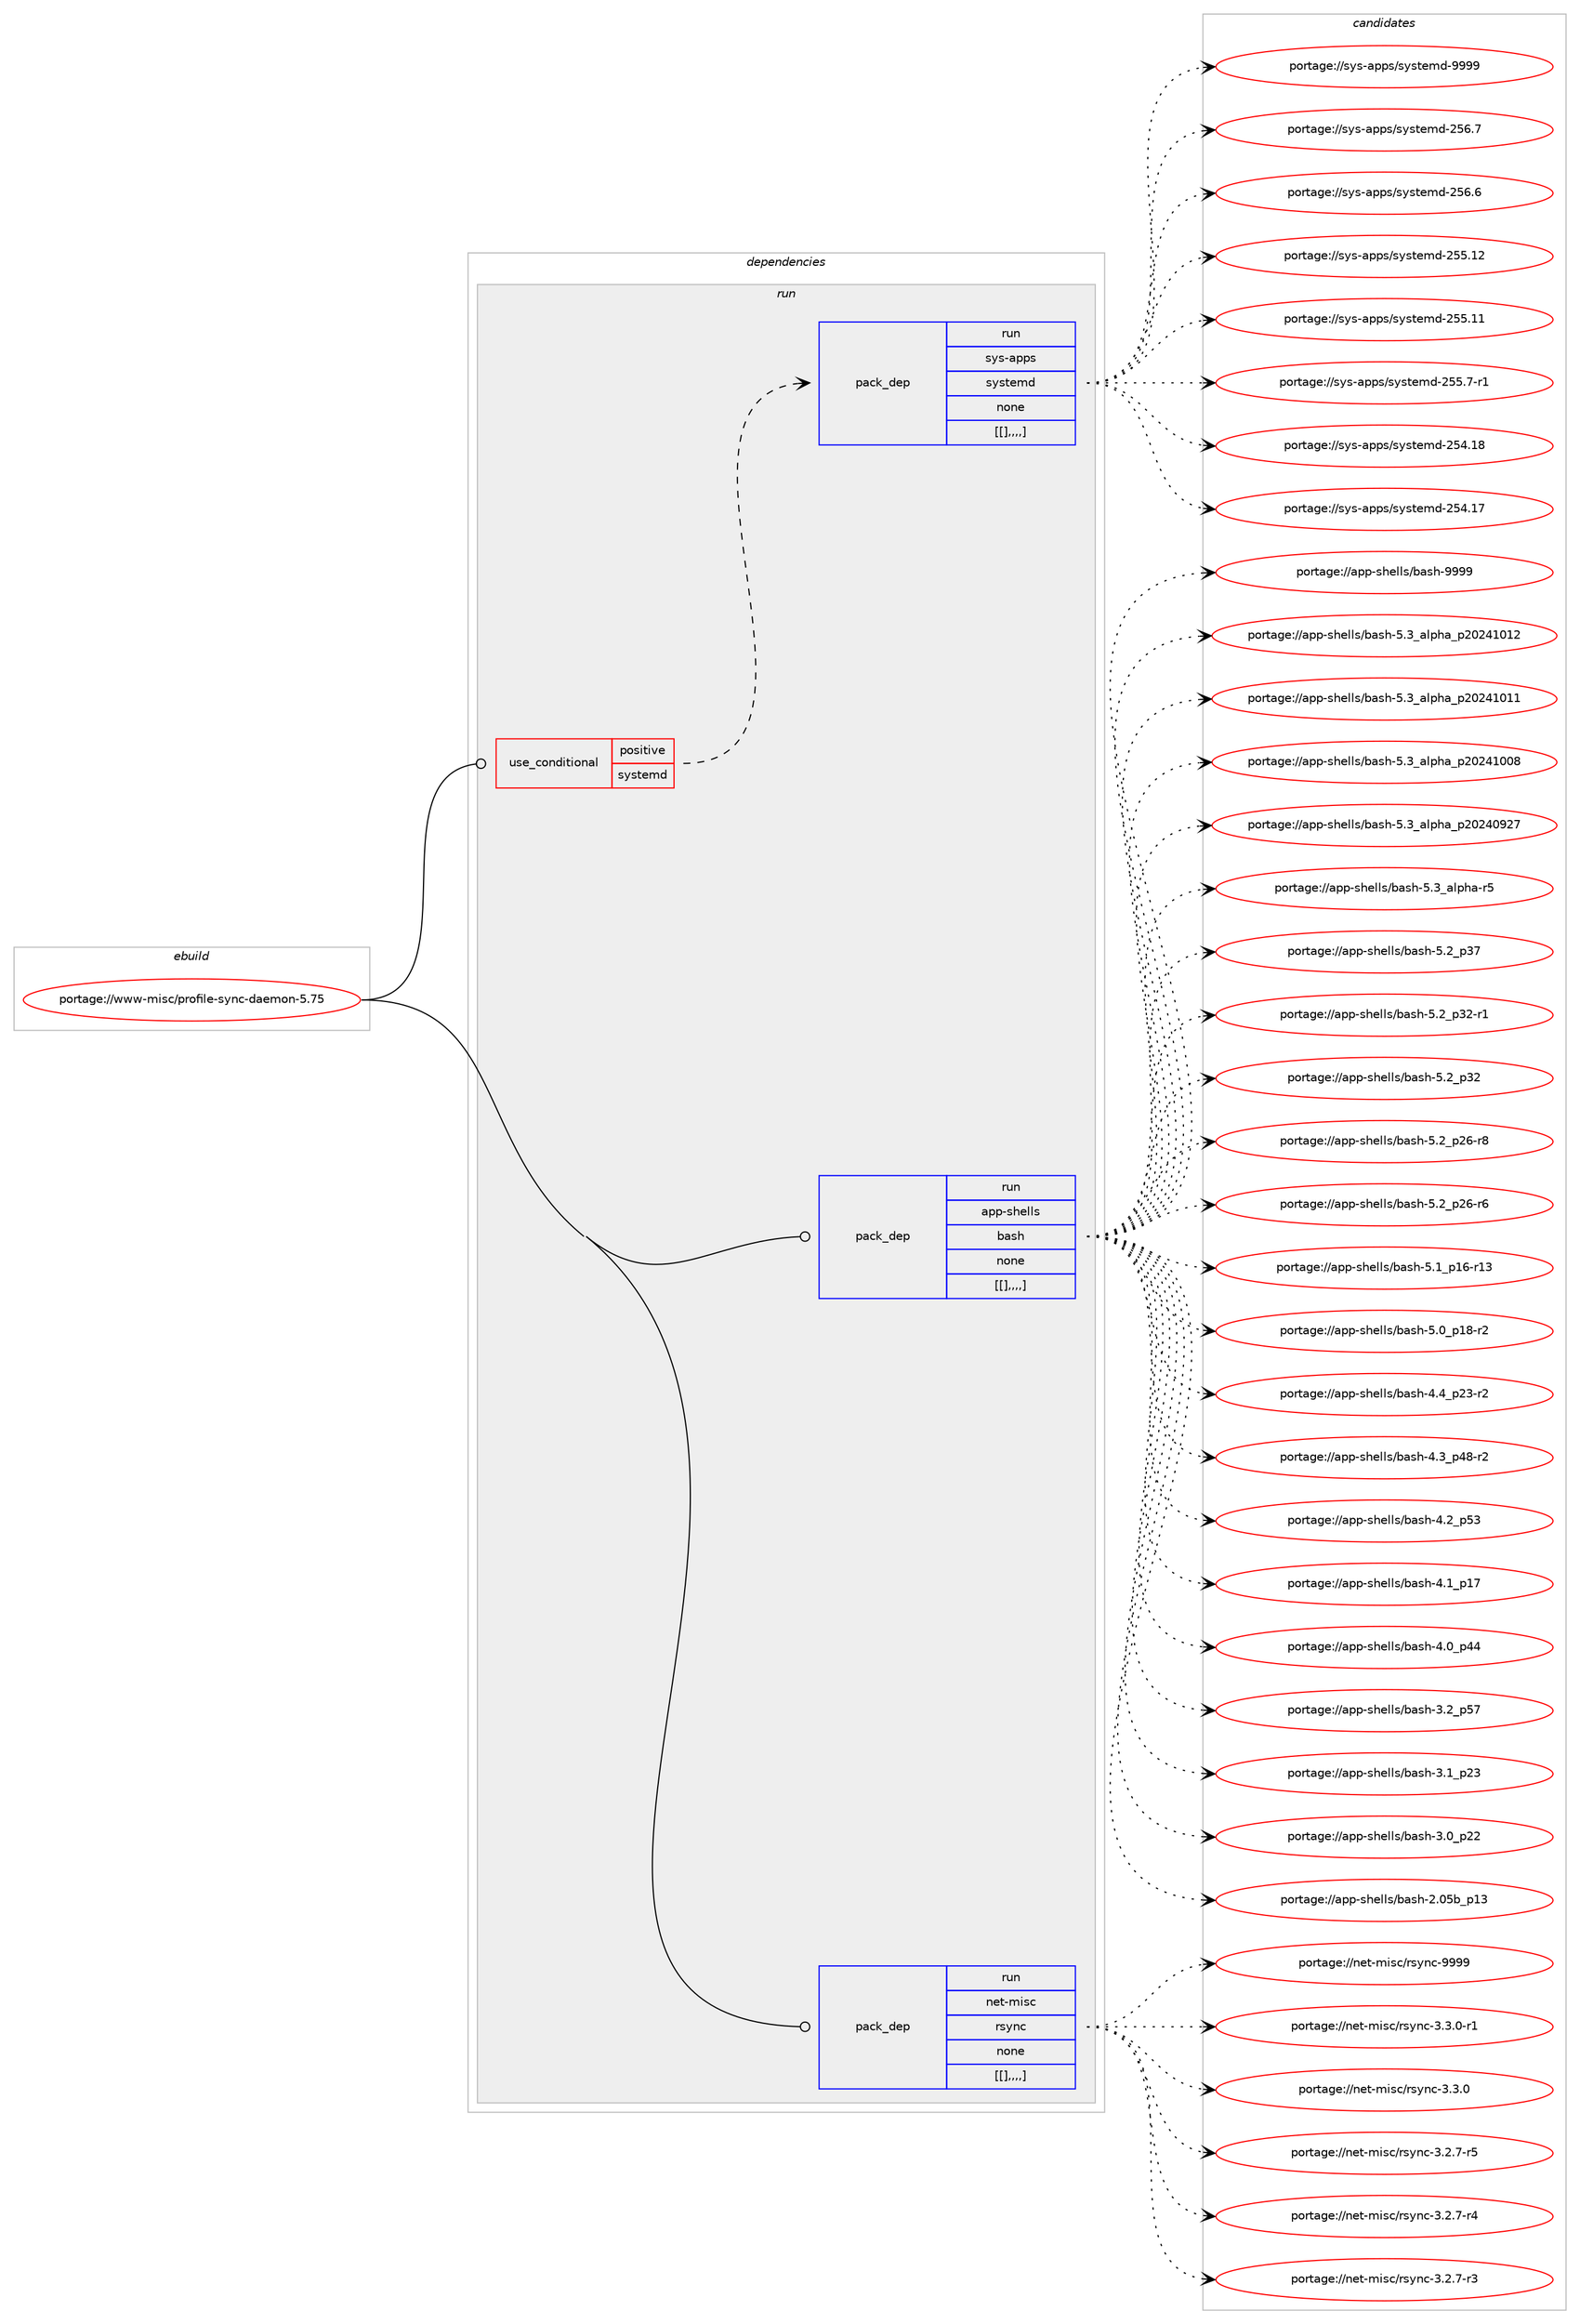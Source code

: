 digraph prolog {

# *************
# Graph options
# *************

newrank=true;
concentrate=true;
compound=true;
graph [rankdir=LR,fontname=Helvetica,fontsize=10,ranksep=1.5];#, ranksep=2.5, nodesep=0.2];
edge  [arrowhead=vee];
node  [fontname=Helvetica,fontsize=10];

# **********
# The ebuild
# **********

subgraph cluster_leftcol {
color=gray;
label=<<i>ebuild</i>>;
id [label="portage://www-misc/profile-sync-daemon-5.75", color=red, width=4, href="../www-misc/profile-sync-daemon-5.75.svg"];
}

# ****************
# The dependencies
# ****************

subgraph cluster_midcol {
color=gray;
label=<<i>dependencies</i>>;
subgraph cluster_compile {
fillcolor="#eeeeee";
style=filled;
label=<<i>compile</i>>;
}
subgraph cluster_compileandrun {
fillcolor="#eeeeee";
style=filled;
label=<<i>compile and run</i>>;
}
subgraph cluster_run {
fillcolor="#eeeeee";
style=filled;
label=<<i>run</i>>;
subgraph cond305 {
dependency2266 [label=<<TABLE BORDER="0" CELLBORDER="1" CELLSPACING="0" CELLPADDING="4"><TR><TD ROWSPAN="3" CELLPADDING="10">use_conditional</TD></TR><TR><TD>positive</TD></TR><TR><TD>systemd</TD></TR></TABLE>>, shape=none, color=red];
subgraph pack1821 {
dependency2267 [label=<<TABLE BORDER="0" CELLBORDER="1" CELLSPACING="0" CELLPADDING="4" WIDTH="220"><TR><TD ROWSPAN="6" CELLPADDING="30">pack_dep</TD></TR><TR><TD WIDTH="110">run</TD></TR><TR><TD>sys-apps</TD></TR><TR><TD>systemd</TD></TR><TR><TD>none</TD></TR><TR><TD>[[],,,,]</TD></TR></TABLE>>, shape=none, color=blue];
}
dependency2266:e -> dependency2267:w [weight=20,style="dashed",arrowhead="vee"];
}
id:e -> dependency2266:w [weight=20,style="solid",arrowhead="odot"];
subgraph pack1822 {
dependency2268 [label=<<TABLE BORDER="0" CELLBORDER="1" CELLSPACING="0" CELLPADDING="4" WIDTH="220"><TR><TD ROWSPAN="6" CELLPADDING="30">pack_dep</TD></TR><TR><TD WIDTH="110">run</TD></TR><TR><TD>app-shells</TD></TR><TR><TD>bash</TD></TR><TR><TD>none</TD></TR><TR><TD>[[],,,,]</TD></TR></TABLE>>, shape=none, color=blue];
}
id:e -> dependency2268:w [weight=20,style="solid",arrowhead="odot"];
subgraph pack1823 {
dependency2269 [label=<<TABLE BORDER="0" CELLBORDER="1" CELLSPACING="0" CELLPADDING="4" WIDTH="220"><TR><TD ROWSPAN="6" CELLPADDING="30">pack_dep</TD></TR><TR><TD WIDTH="110">run</TD></TR><TR><TD>net-misc</TD></TR><TR><TD>rsync</TD></TR><TR><TD>none</TD></TR><TR><TD>[[],,,,]</TD></TR></TABLE>>, shape=none, color=blue];
}
id:e -> dependency2269:w [weight=20,style="solid",arrowhead="odot"];
}
}

# **************
# The candidates
# **************

subgraph cluster_choices {
rank=same;
color=gray;
label=<<i>candidates</i>>;

subgraph choice1821 {
color=black;
nodesep=1;
choice1151211154597112112115471151211151161011091004557575757 [label="portage://sys-apps/systemd-9999", color=red, width=4,href="../sys-apps/systemd-9999.svg"];
choice115121115459711211211547115121115116101109100455053544655 [label="portage://sys-apps/systemd-256.7", color=red, width=4,href="../sys-apps/systemd-256.7.svg"];
choice115121115459711211211547115121115116101109100455053544654 [label="portage://sys-apps/systemd-256.6", color=red, width=4,href="../sys-apps/systemd-256.6.svg"];
choice11512111545971121121154711512111511610110910045505353464950 [label="portage://sys-apps/systemd-255.12", color=red, width=4,href="../sys-apps/systemd-255.12.svg"];
choice11512111545971121121154711512111511610110910045505353464949 [label="portage://sys-apps/systemd-255.11", color=red, width=4,href="../sys-apps/systemd-255.11.svg"];
choice1151211154597112112115471151211151161011091004550535346554511449 [label="portage://sys-apps/systemd-255.7-r1", color=red, width=4,href="../sys-apps/systemd-255.7-r1.svg"];
choice11512111545971121121154711512111511610110910045505352464956 [label="portage://sys-apps/systemd-254.18", color=red, width=4,href="../sys-apps/systemd-254.18.svg"];
choice11512111545971121121154711512111511610110910045505352464955 [label="portage://sys-apps/systemd-254.17", color=red, width=4,href="../sys-apps/systemd-254.17.svg"];
dependency2267:e -> choice1151211154597112112115471151211151161011091004557575757:w [style=dotted,weight="100"];
dependency2267:e -> choice115121115459711211211547115121115116101109100455053544655:w [style=dotted,weight="100"];
dependency2267:e -> choice115121115459711211211547115121115116101109100455053544654:w [style=dotted,weight="100"];
dependency2267:e -> choice11512111545971121121154711512111511610110910045505353464950:w [style=dotted,weight="100"];
dependency2267:e -> choice11512111545971121121154711512111511610110910045505353464949:w [style=dotted,weight="100"];
dependency2267:e -> choice1151211154597112112115471151211151161011091004550535346554511449:w [style=dotted,weight="100"];
dependency2267:e -> choice11512111545971121121154711512111511610110910045505352464956:w [style=dotted,weight="100"];
dependency2267:e -> choice11512111545971121121154711512111511610110910045505352464955:w [style=dotted,weight="100"];
}
subgraph choice1822 {
color=black;
nodesep=1;
choice97112112451151041011081081154798971151044557575757 [label="portage://app-shells/bash-9999", color=red, width=4,href="../app-shells/bash-9999.svg"];
choice971121124511510410110810811547989711510445534651959710811210497951125048505249484950 [label="portage://app-shells/bash-5.3_alpha_p20241012", color=red, width=4,href="../app-shells/bash-5.3_alpha_p20241012.svg"];
choice971121124511510410110810811547989711510445534651959710811210497951125048505249484949 [label="portage://app-shells/bash-5.3_alpha_p20241011", color=red, width=4,href="../app-shells/bash-5.3_alpha_p20241011.svg"];
choice971121124511510410110810811547989711510445534651959710811210497951125048505249484856 [label="portage://app-shells/bash-5.3_alpha_p20241008", color=red, width=4,href="../app-shells/bash-5.3_alpha_p20241008.svg"];
choice971121124511510410110810811547989711510445534651959710811210497951125048505248575055 [label="portage://app-shells/bash-5.3_alpha_p20240927", color=red, width=4,href="../app-shells/bash-5.3_alpha_p20240927.svg"];
choice9711211245115104101108108115479897115104455346519597108112104974511453 [label="portage://app-shells/bash-5.3_alpha-r5", color=red, width=4,href="../app-shells/bash-5.3_alpha-r5.svg"];
choice971121124511510410110810811547989711510445534650951125155 [label="portage://app-shells/bash-5.2_p37", color=red, width=4,href="../app-shells/bash-5.2_p37.svg"];
choice9711211245115104101108108115479897115104455346509511251504511449 [label="portage://app-shells/bash-5.2_p32-r1", color=red, width=4,href="../app-shells/bash-5.2_p32-r1.svg"];
choice971121124511510410110810811547989711510445534650951125150 [label="portage://app-shells/bash-5.2_p32", color=red, width=4,href="../app-shells/bash-5.2_p32.svg"];
choice9711211245115104101108108115479897115104455346509511250544511456 [label="portage://app-shells/bash-5.2_p26-r8", color=red, width=4,href="../app-shells/bash-5.2_p26-r8.svg"];
choice9711211245115104101108108115479897115104455346509511250544511454 [label="portage://app-shells/bash-5.2_p26-r6", color=red, width=4,href="../app-shells/bash-5.2_p26-r6.svg"];
choice971121124511510410110810811547989711510445534649951124954451144951 [label="portage://app-shells/bash-5.1_p16-r13", color=red, width=4,href="../app-shells/bash-5.1_p16-r13.svg"];
choice9711211245115104101108108115479897115104455346489511249564511450 [label="portage://app-shells/bash-5.0_p18-r2", color=red, width=4,href="../app-shells/bash-5.0_p18-r2.svg"];
choice9711211245115104101108108115479897115104455246529511250514511450 [label="portage://app-shells/bash-4.4_p23-r2", color=red, width=4,href="../app-shells/bash-4.4_p23-r2.svg"];
choice9711211245115104101108108115479897115104455246519511252564511450 [label="portage://app-shells/bash-4.3_p48-r2", color=red, width=4,href="../app-shells/bash-4.3_p48-r2.svg"];
choice971121124511510410110810811547989711510445524650951125351 [label="portage://app-shells/bash-4.2_p53", color=red, width=4,href="../app-shells/bash-4.2_p53.svg"];
choice971121124511510410110810811547989711510445524649951124955 [label="portage://app-shells/bash-4.1_p17", color=red, width=4,href="../app-shells/bash-4.1_p17.svg"];
choice971121124511510410110810811547989711510445524648951125252 [label="portage://app-shells/bash-4.0_p44", color=red, width=4,href="../app-shells/bash-4.0_p44.svg"];
choice971121124511510410110810811547989711510445514650951125355 [label="portage://app-shells/bash-3.2_p57", color=red, width=4,href="../app-shells/bash-3.2_p57.svg"];
choice971121124511510410110810811547989711510445514649951125051 [label="portage://app-shells/bash-3.1_p23", color=red, width=4,href="../app-shells/bash-3.1_p23.svg"];
choice971121124511510410110810811547989711510445514648951125050 [label="portage://app-shells/bash-3.0_p22", color=red, width=4,href="../app-shells/bash-3.0_p22.svg"];
choice9711211245115104101108108115479897115104455046485398951124951 [label="portage://app-shells/bash-2.05b_p13", color=red, width=4,href="../app-shells/bash-2.05b_p13.svg"];
dependency2268:e -> choice97112112451151041011081081154798971151044557575757:w [style=dotted,weight="100"];
dependency2268:e -> choice971121124511510410110810811547989711510445534651959710811210497951125048505249484950:w [style=dotted,weight="100"];
dependency2268:e -> choice971121124511510410110810811547989711510445534651959710811210497951125048505249484949:w [style=dotted,weight="100"];
dependency2268:e -> choice971121124511510410110810811547989711510445534651959710811210497951125048505249484856:w [style=dotted,weight="100"];
dependency2268:e -> choice971121124511510410110810811547989711510445534651959710811210497951125048505248575055:w [style=dotted,weight="100"];
dependency2268:e -> choice9711211245115104101108108115479897115104455346519597108112104974511453:w [style=dotted,weight="100"];
dependency2268:e -> choice971121124511510410110810811547989711510445534650951125155:w [style=dotted,weight="100"];
dependency2268:e -> choice9711211245115104101108108115479897115104455346509511251504511449:w [style=dotted,weight="100"];
dependency2268:e -> choice971121124511510410110810811547989711510445534650951125150:w [style=dotted,weight="100"];
dependency2268:e -> choice9711211245115104101108108115479897115104455346509511250544511456:w [style=dotted,weight="100"];
dependency2268:e -> choice9711211245115104101108108115479897115104455346509511250544511454:w [style=dotted,weight="100"];
dependency2268:e -> choice971121124511510410110810811547989711510445534649951124954451144951:w [style=dotted,weight="100"];
dependency2268:e -> choice9711211245115104101108108115479897115104455346489511249564511450:w [style=dotted,weight="100"];
dependency2268:e -> choice9711211245115104101108108115479897115104455246529511250514511450:w [style=dotted,weight="100"];
dependency2268:e -> choice9711211245115104101108108115479897115104455246519511252564511450:w [style=dotted,weight="100"];
dependency2268:e -> choice971121124511510410110810811547989711510445524650951125351:w [style=dotted,weight="100"];
dependency2268:e -> choice971121124511510410110810811547989711510445524649951124955:w [style=dotted,weight="100"];
dependency2268:e -> choice971121124511510410110810811547989711510445524648951125252:w [style=dotted,weight="100"];
dependency2268:e -> choice971121124511510410110810811547989711510445514650951125355:w [style=dotted,weight="100"];
dependency2268:e -> choice971121124511510410110810811547989711510445514649951125051:w [style=dotted,weight="100"];
dependency2268:e -> choice971121124511510410110810811547989711510445514648951125050:w [style=dotted,weight="100"];
dependency2268:e -> choice9711211245115104101108108115479897115104455046485398951124951:w [style=dotted,weight="100"];
}
subgraph choice1823 {
color=black;
nodesep=1;
choice110101116451091051159947114115121110994557575757 [label="portage://net-misc/rsync-9999", color=red, width=4,href="../net-misc/rsync-9999.svg"];
choice110101116451091051159947114115121110994551465146484511449 [label="portage://net-misc/rsync-3.3.0-r1", color=red, width=4,href="../net-misc/rsync-3.3.0-r1.svg"];
choice11010111645109105115994711411512111099455146514648 [label="portage://net-misc/rsync-3.3.0", color=red, width=4,href="../net-misc/rsync-3.3.0.svg"];
choice110101116451091051159947114115121110994551465046554511453 [label="portage://net-misc/rsync-3.2.7-r5", color=red, width=4,href="../net-misc/rsync-3.2.7-r5.svg"];
choice110101116451091051159947114115121110994551465046554511452 [label="portage://net-misc/rsync-3.2.7-r4", color=red, width=4,href="../net-misc/rsync-3.2.7-r4.svg"];
choice110101116451091051159947114115121110994551465046554511451 [label="portage://net-misc/rsync-3.2.7-r3", color=red, width=4,href="../net-misc/rsync-3.2.7-r3.svg"];
dependency2269:e -> choice110101116451091051159947114115121110994557575757:w [style=dotted,weight="100"];
dependency2269:e -> choice110101116451091051159947114115121110994551465146484511449:w [style=dotted,weight="100"];
dependency2269:e -> choice11010111645109105115994711411512111099455146514648:w [style=dotted,weight="100"];
dependency2269:e -> choice110101116451091051159947114115121110994551465046554511453:w [style=dotted,weight="100"];
dependency2269:e -> choice110101116451091051159947114115121110994551465046554511452:w [style=dotted,weight="100"];
dependency2269:e -> choice110101116451091051159947114115121110994551465046554511451:w [style=dotted,weight="100"];
}
}

}
